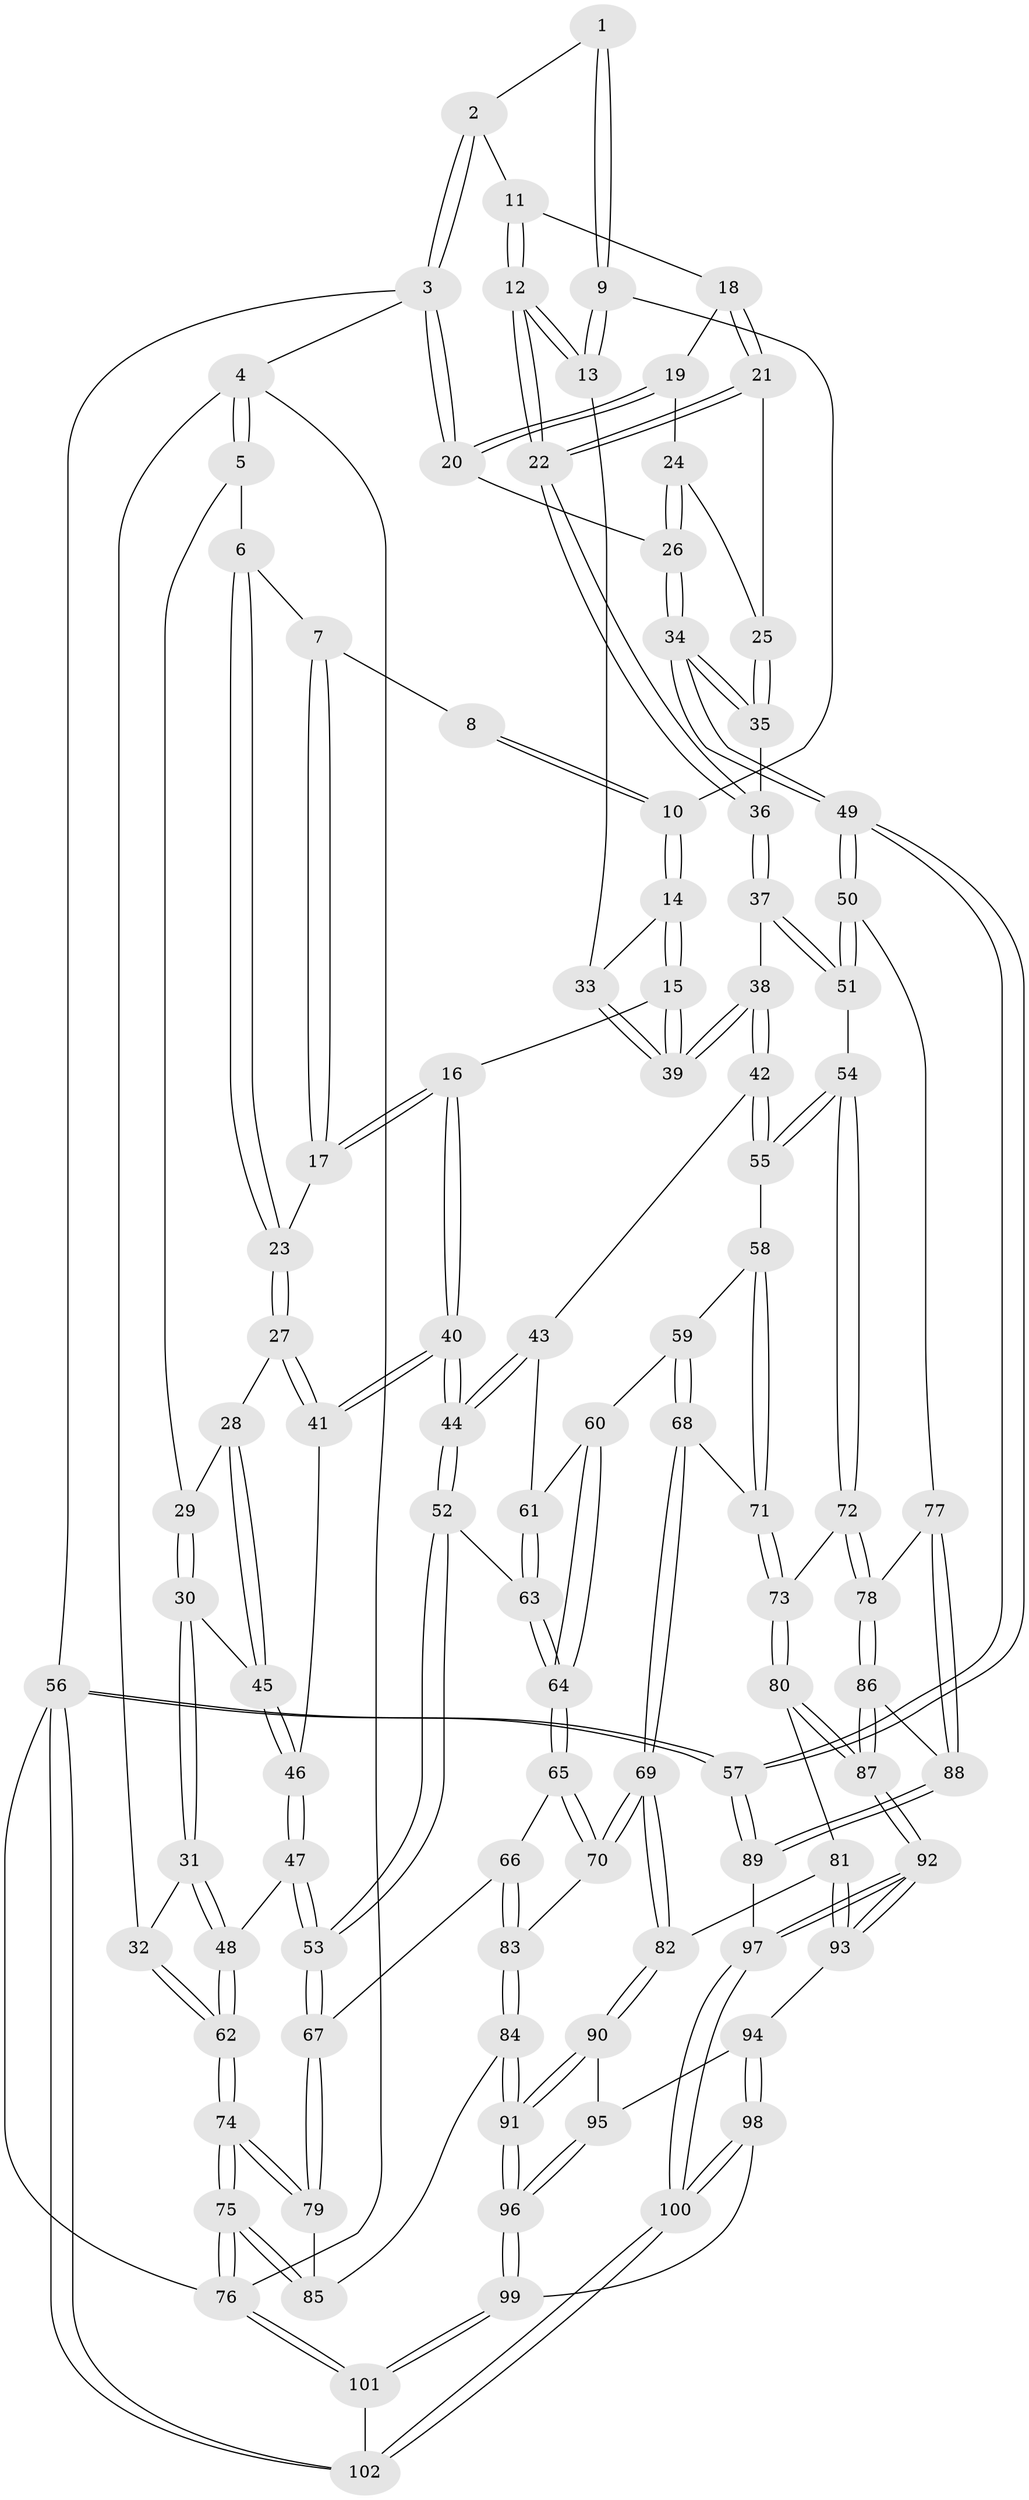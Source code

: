 // Generated by graph-tools (version 1.1) at 2025/03/03/09/25 03:03:24]
// undirected, 102 vertices, 252 edges
graph export_dot {
graph [start="1"]
  node [color=gray90,style=filled];
  1 [pos="+0.6394648393578583+0"];
  2 [pos="+0.7888708259925089+0"];
  3 [pos="+1+0"];
  4 [pos="+0+0"];
  5 [pos="+0+0"];
  6 [pos="+0.11194448745021081+0"];
  7 [pos="+0.34713226584298396+0"];
  8 [pos="+0.4769511143988+0"];
  9 [pos="+0.6292627098112448+0.07292236517904976"];
  10 [pos="+0.5015993379439966+0.06395273316923758"];
  11 [pos="+0.7987498399370397+0"];
  12 [pos="+0.681732820551794+0.13101409479426965"];
  13 [pos="+0.6678117242853592+0.1259810517233083"];
  14 [pos="+0.4607344836091609+0.14524602959204314"];
  15 [pos="+0.4330746976384361+0.17097024232801264"];
  16 [pos="+0.4316713317474358+0.17131512367079987"];
  17 [pos="+0.36698443669978753+0.14410979409213331"];
  18 [pos="+0.8324570837463107+0"];
  19 [pos="+0.9009211531560553+0.0353708858234377"];
  20 [pos="+1+0"];
  21 [pos="+0.7771664919145291+0.15846763266708735"];
  22 [pos="+0.7511430202630099+0.1846795600039109"];
  23 [pos="+0.2825258202426617+0.1553520510085044"];
  24 [pos="+0.9148615688313427+0.08083417580594657"];
  25 [pos="+0.8940537176146616+0.13090380709083738"];
  26 [pos="+1+0.1256401774854095"];
  27 [pos="+0.22207489794449647+0.2003495506712065"];
  28 [pos="+0.19259948122297973+0.20249116368514689"];
  29 [pos="+0.042905199281385704+0"];
  30 [pos="+0.0917314868858151+0.24106705549579466"];
  31 [pos="+0.08628626916903692+0.2444099591301402"];
  32 [pos="+0+0.15285380778017965"];
  33 [pos="+0.6091851050231332+0.15531240025244483"];
  34 [pos="+1+0.3100495024098946"];
  35 [pos="+1+0.2664377199809831"];
  36 [pos="+0.7585826123624639+0.27364254193195237"];
  37 [pos="+0.7465446263364683+0.29722783826448235"];
  38 [pos="+0.606681734541192+0.344186502629972"];
  39 [pos="+0.5648796175804613+0.2746513166283627"];
  40 [pos="+0.3849524712322751+0.3688206604627408"];
  41 [pos="+0.29690892959321497+0.33118813930737584"];
  42 [pos="+0.5975839476343059+0.3572069055502524"];
  43 [pos="+0.5344050817024825+0.37749919574063706"];
  44 [pos="+0.3884285297875307+0.37555152388290314"];
  45 [pos="+0.18917655210696943+0.20451636936503387"];
  46 [pos="+0.19864412722432656+0.3892008222397491"];
  47 [pos="+0.09935452118103301+0.500122560289014"];
  48 [pos="+0.09699345345607217+0.49952255996739514"];
  49 [pos="+1+0.5434718515203174"];
  50 [pos="+0.95997438034791+0.5382017693573997"];
  51 [pos="+0.8372796012277463+0.48981371167734156"];
  52 [pos="+0.3703497314551034+0.4481134693091756"];
  53 [pos="+0.14168617080450935+0.5276571465627801"];
  54 [pos="+0.7604249640404934+0.5246575460576821"];
  55 [pos="+0.6220860146005404+0.47044746380795766"];
  56 [pos="+1+1"];
  57 [pos="+1+0.8261966115672338"];
  58 [pos="+0.5844007951512713+0.5347177556101781"];
  59 [pos="+0.5597091946272066+0.5362466822748129"];
  60 [pos="+0.5267755812927694+0.5300657285291521"];
  61 [pos="+0.5130311373911081+0.4647208473561433"];
  62 [pos="+0+0.5568421874473006"];
  63 [pos="+0.3970981878326966+0.5004998344350875"];
  64 [pos="+0.4185770992435018+0.5636618191419064"];
  65 [pos="+0.411050415783262+0.6011827789214508"];
  66 [pos="+0.20487223406207095+0.5751104659997184"];
  67 [pos="+0.15244867001055887+0.5449961683574244"];
  68 [pos="+0.5257745519723864+0.6174299254104636"];
  69 [pos="+0.4402951138157161+0.6723134487611883"];
  70 [pos="+0.4198875472091063+0.6451885650002172"];
  71 [pos="+0.6268418845426728+0.6138884055472967"];
  72 [pos="+0.6862439753605453+0.6318276504426371"];
  73 [pos="+0.6377985501202973+0.6264695721415209"];
  74 [pos="+0+0.7326245961129958"];
  75 [pos="+0+1"];
  76 [pos="+0+1"];
  77 [pos="+0.8350756297409151+0.6695554908012421"];
  78 [pos="+0.6975913079318707+0.6507399204656357"];
  79 [pos="+0.1603368002803871+0.7512055829271178"];
  80 [pos="+0.5471643588202871+0.7255463780540073"];
  81 [pos="+0.5342189417643578+0.7245509034429518"];
  82 [pos="+0.4530629160185128+0.7019367653488767"];
  83 [pos="+0.29270600423971377+0.6879866401239271"];
  84 [pos="+0.24014770031832808+0.8144673924220046"];
  85 [pos="+0.1976455838377777+0.8005864289482274"];
  86 [pos="+0.7165765676896655+0.7935014920770515"];
  87 [pos="+0.6772048615676458+0.8517453313760825"];
  88 [pos="+0.8130149898112197+0.759902260428763"];
  89 [pos="+0.9359238424784764+0.8235362249102943"];
  90 [pos="+0.4274299085186961+0.7524378026922696"];
  91 [pos="+0.2952084007891082+0.8659277797670363"];
  92 [pos="+0.6763837379650073+0.8636161678998181"];
  93 [pos="+0.5122033898472721+0.8608319489368391"];
  94 [pos="+0.4978543379184705+0.8659587923393264"];
  95 [pos="+0.46459976642930073+0.8183720928821995"];
  96 [pos="+0.3287089096002759+1"];
  97 [pos="+0.7037440621317632+0.9759002790660791"];
  98 [pos="+0.48869784675608857+0.8812314119712098"];
  99 [pos="+0.3386810981608144+1"];
  100 [pos="+0.699619160850226+1"];
  101 [pos="+0.33697488642717205+1"];
  102 [pos="+0.6990147082266257+1"];
  1 -- 2;
  1 -- 9;
  1 -- 9;
  2 -- 3;
  2 -- 3;
  2 -- 11;
  3 -- 4;
  3 -- 20;
  3 -- 20;
  3 -- 56;
  4 -- 5;
  4 -- 5;
  4 -- 32;
  4 -- 76;
  5 -- 6;
  5 -- 29;
  6 -- 7;
  6 -- 23;
  6 -- 23;
  7 -- 8;
  7 -- 17;
  7 -- 17;
  8 -- 10;
  8 -- 10;
  9 -- 10;
  9 -- 13;
  9 -- 13;
  10 -- 14;
  10 -- 14;
  11 -- 12;
  11 -- 12;
  11 -- 18;
  12 -- 13;
  12 -- 13;
  12 -- 22;
  12 -- 22;
  13 -- 33;
  14 -- 15;
  14 -- 15;
  14 -- 33;
  15 -- 16;
  15 -- 39;
  15 -- 39;
  16 -- 17;
  16 -- 17;
  16 -- 40;
  16 -- 40;
  17 -- 23;
  18 -- 19;
  18 -- 21;
  18 -- 21;
  19 -- 20;
  19 -- 20;
  19 -- 24;
  20 -- 26;
  21 -- 22;
  21 -- 22;
  21 -- 25;
  22 -- 36;
  22 -- 36;
  23 -- 27;
  23 -- 27;
  24 -- 25;
  24 -- 26;
  24 -- 26;
  25 -- 35;
  25 -- 35;
  26 -- 34;
  26 -- 34;
  27 -- 28;
  27 -- 41;
  27 -- 41;
  28 -- 29;
  28 -- 45;
  28 -- 45;
  29 -- 30;
  29 -- 30;
  30 -- 31;
  30 -- 31;
  30 -- 45;
  31 -- 32;
  31 -- 48;
  31 -- 48;
  32 -- 62;
  32 -- 62;
  33 -- 39;
  33 -- 39;
  34 -- 35;
  34 -- 35;
  34 -- 49;
  34 -- 49;
  35 -- 36;
  36 -- 37;
  36 -- 37;
  37 -- 38;
  37 -- 51;
  37 -- 51;
  38 -- 39;
  38 -- 39;
  38 -- 42;
  38 -- 42;
  40 -- 41;
  40 -- 41;
  40 -- 44;
  40 -- 44;
  41 -- 46;
  42 -- 43;
  42 -- 55;
  42 -- 55;
  43 -- 44;
  43 -- 44;
  43 -- 61;
  44 -- 52;
  44 -- 52;
  45 -- 46;
  45 -- 46;
  46 -- 47;
  46 -- 47;
  47 -- 48;
  47 -- 53;
  47 -- 53;
  48 -- 62;
  48 -- 62;
  49 -- 50;
  49 -- 50;
  49 -- 57;
  49 -- 57;
  50 -- 51;
  50 -- 51;
  50 -- 77;
  51 -- 54;
  52 -- 53;
  52 -- 53;
  52 -- 63;
  53 -- 67;
  53 -- 67;
  54 -- 55;
  54 -- 55;
  54 -- 72;
  54 -- 72;
  55 -- 58;
  56 -- 57;
  56 -- 57;
  56 -- 102;
  56 -- 102;
  56 -- 76;
  57 -- 89;
  57 -- 89;
  58 -- 59;
  58 -- 71;
  58 -- 71;
  59 -- 60;
  59 -- 68;
  59 -- 68;
  60 -- 61;
  60 -- 64;
  60 -- 64;
  61 -- 63;
  61 -- 63;
  62 -- 74;
  62 -- 74;
  63 -- 64;
  63 -- 64;
  64 -- 65;
  64 -- 65;
  65 -- 66;
  65 -- 70;
  65 -- 70;
  66 -- 67;
  66 -- 83;
  66 -- 83;
  67 -- 79;
  67 -- 79;
  68 -- 69;
  68 -- 69;
  68 -- 71;
  69 -- 70;
  69 -- 70;
  69 -- 82;
  69 -- 82;
  70 -- 83;
  71 -- 73;
  71 -- 73;
  72 -- 73;
  72 -- 78;
  72 -- 78;
  73 -- 80;
  73 -- 80;
  74 -- 75;
  74 -- 75;
  74 -- 79;
  74 -- 79;
  75 -- 76;
  75 -- 76;
  75 -- 85;
  75 -- 85;
  76 -- 101;
  76 -- 101;
  77 -- 78;
  77 -- 88;
  77 -- 88;
  78 -- 86;
  78 -- 86;
  79 -- 85;
  80 -- 81;
  80 -- 87;
  80 -- 87;
  81 -- 82;
  81 -- 93;
  81 -- 93;
  82 -- 90;
  82 -- 90;
  83 -- 84;
  83 -- 84;
  84 -- 85;
  84 -- 91;
  84 -- 91;
  86 -- 87;
  86 -- 87;
  86 -- 88;
  87 -- 92;
  87 -- 92;
  88 -- 89;
  88 -- 89;
  89 -- 97;
  90 -- 91;
  90 -- 91;
  90 -- 95;
  91 -- 96;
  91 -- 96;
  92 -- 93;
  92 -- 93;
  92 -- 97;
  92 -- 97;
  93 -- 94;
  94 -- 95;
  94 -- 98;
  94 -- 98;
  95 -- 96;
  95 -- 96;
  96 -- 99;
  96 -- 99;
  97 -- 100;
  97 -- 100;
  98 -- 99;
  98 -- 100;
  98 -- 100;
  99 -- 101;
  99 -- 101;
  100 -- 102;
  100 -- 102;
  101 -- 102;
}

